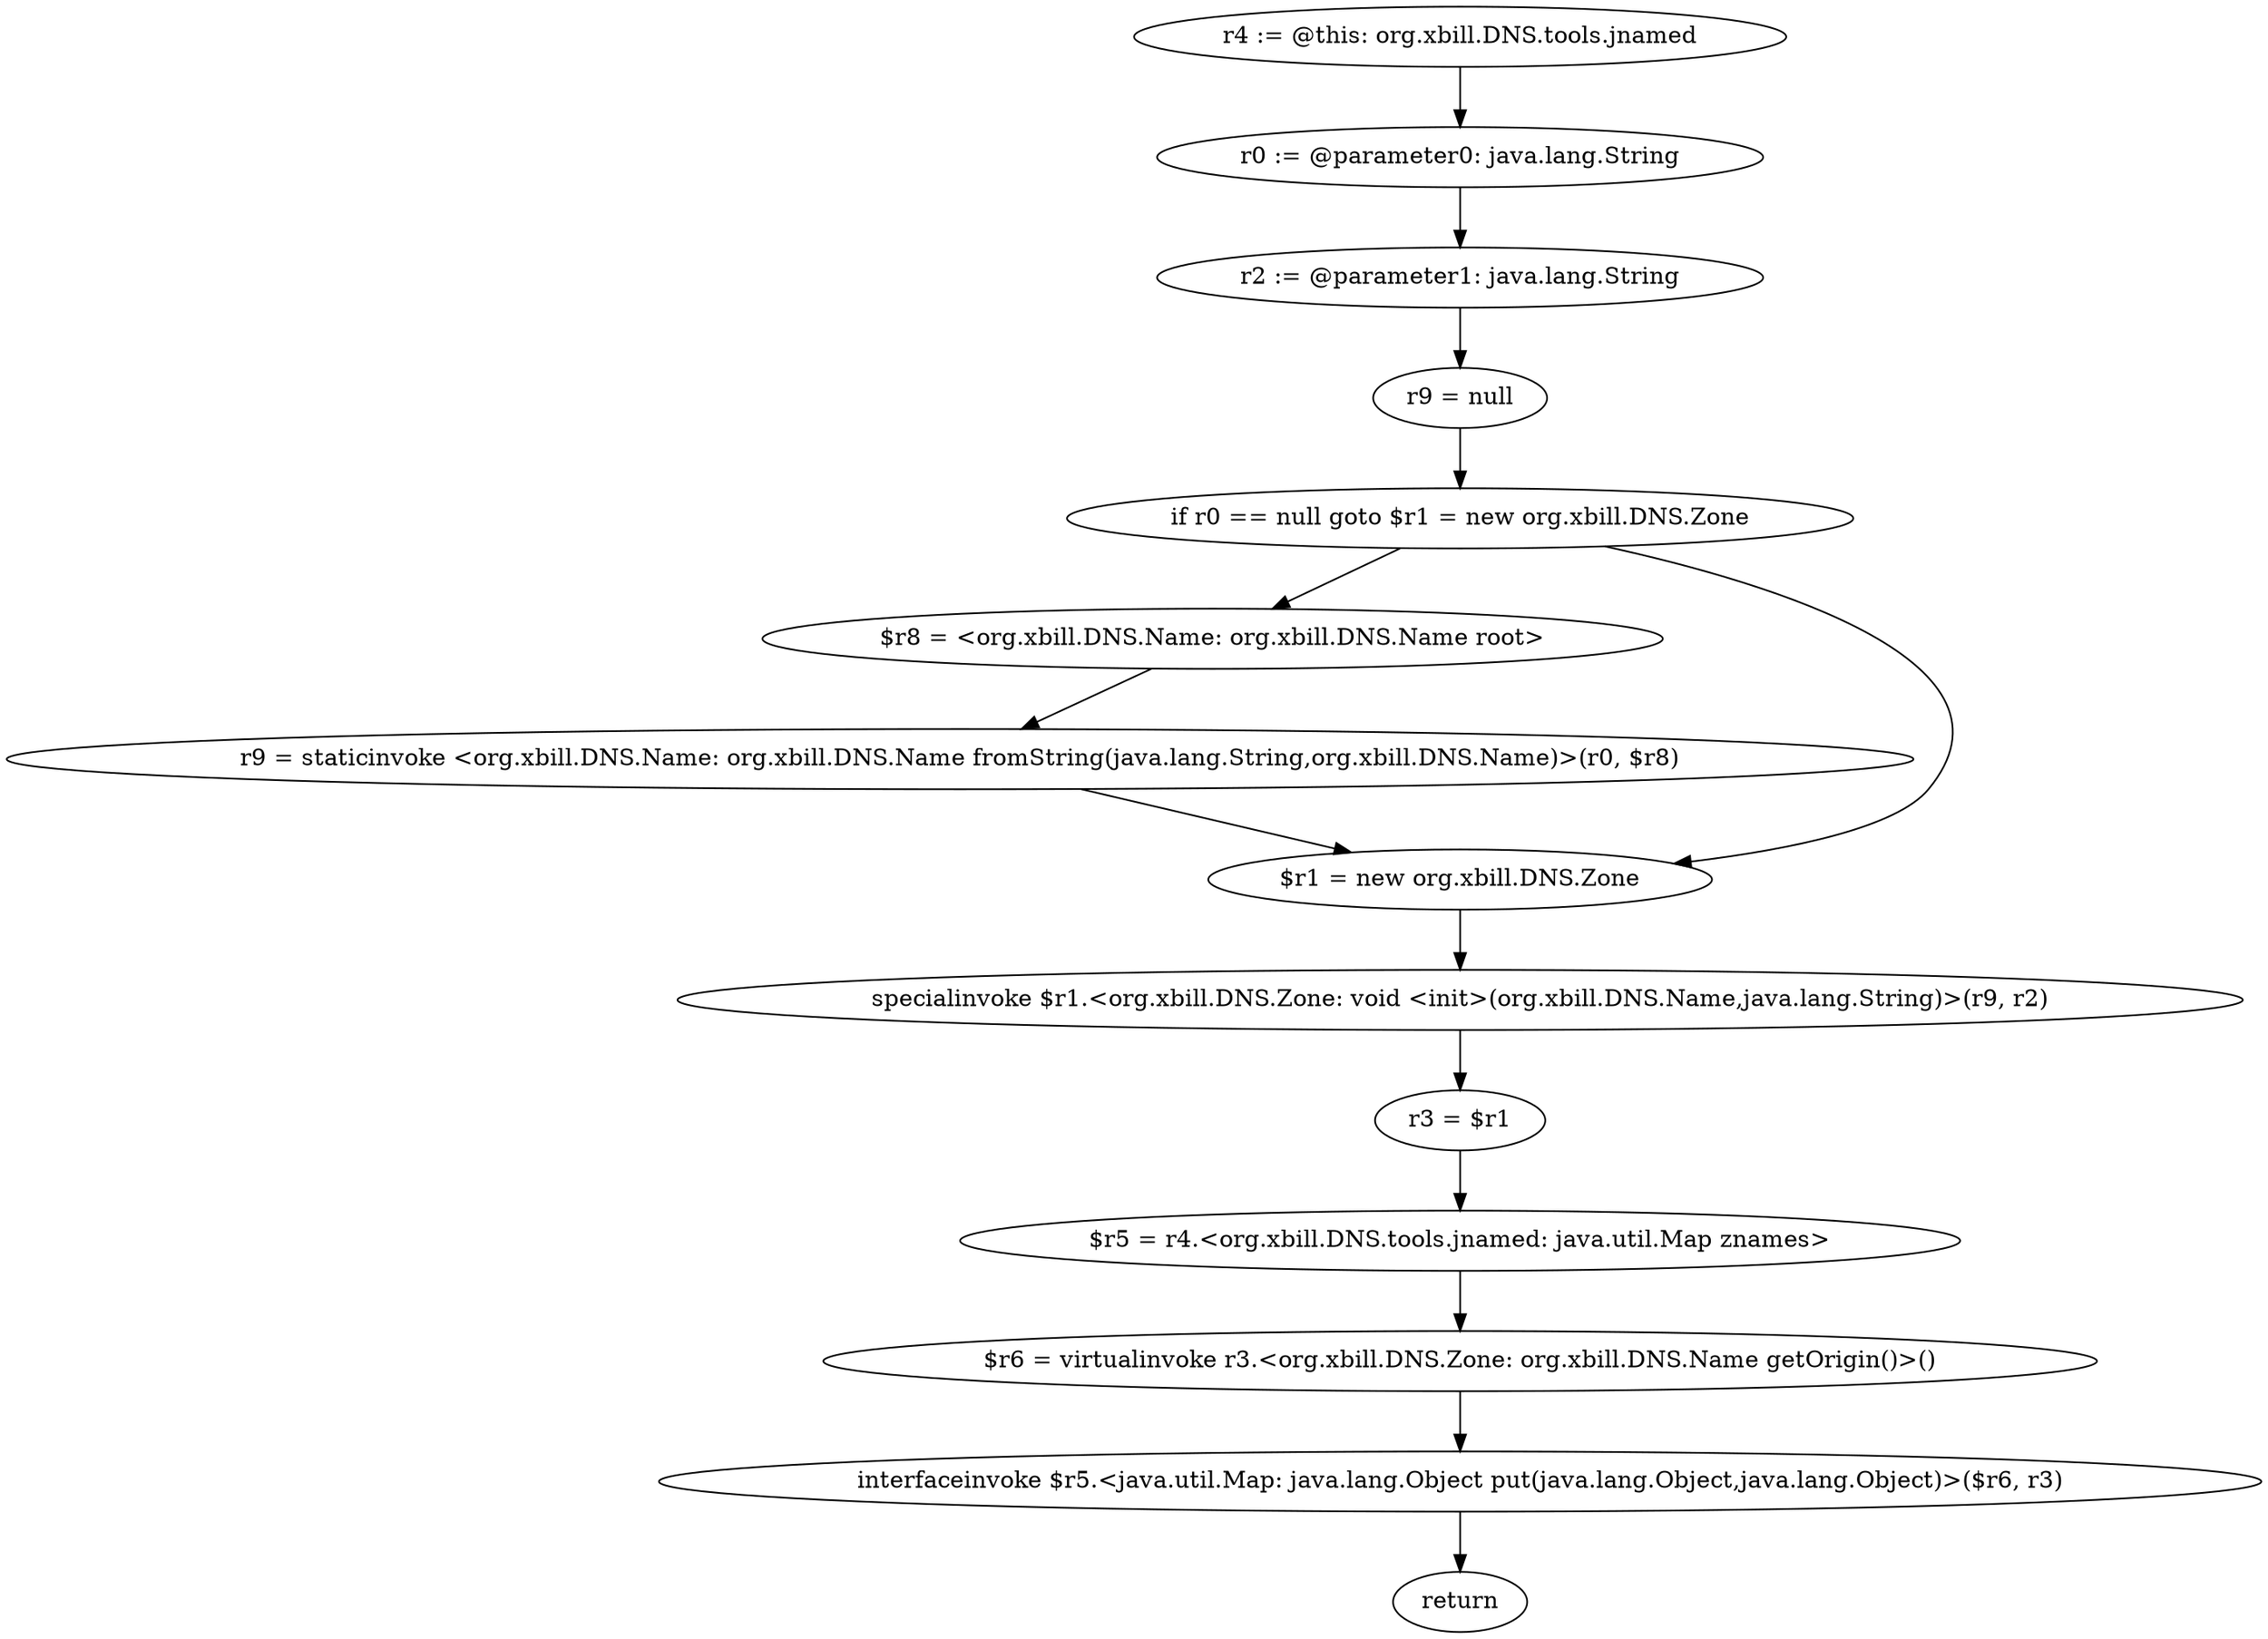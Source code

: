 digraph "unitGraph" {
    "r4 := @this: org.xbill.DNS.tools.jnamed"
    "r0 := @parameter0: java.lang.String"
    "r2 := @parameter1: java.lang.String"
    "r9 = null"
    "if r0 == null goto $r1 = new org.xbill.DNS.Zone"
    "$r8 = <org.xbill.DNS.Name: org.xbill.DNS.Name root>"
    "r9 = staticinvoke <org.xbill.DNS.Name: org.xbill.DNS.Name fromString(java.lang.String,org.xbill.DNS.Name)>(r0, $r8)"
    "$r1 = new org.xbill.DNS.Zone"
    "specialinvoke $r1.<org.xbill.DNS.Zone: void <init>(org.xbill.DNS.Name,java.lang.String)>(r9, r2)"
    "r3 = $r1"
    "$r5 = r4.<org.xbill.DNS.tools.jnamed: java.util.Map znames>"
    "$r6 = virtualinvoke r3.<org.xbill.DNS.Zone: org.xbill.DNS.Name getOrigin()>()"
    "interfaceinvoke $r5.<java.util.Map: java.lang.Object put(java.lang.Object,java.lang.Object)>($r6, r3)"
    "return"
    "r4 := @this: org.xbill.DNS.tools.jnamed"->"r0 := @parameter0: java.lang.String";
    "r0 := @parameter0: java.lang.String"->"r2 := @parameter1: java.lang.String";
    "r2 := @parameter1: java.lang.String"->"r9 = null";
    "r9 = null"->"if r0 == null goto $r1 = new org.xbill.DNS.Zone";
    "if r0 == null goto $r1 = new org.xbill.DNS.Zone"->"$r8 = <org.xbill.DNS.Name: org.xbill.DNS.Name root>";
    "if r0 == null goto $r1 = new org.xbill.DNS.Zone"->"$r1 = new org.xbill.DNS.Zone";
    "$r8 = <org.xbill.DNS.Name: org.xbill.DNS.Name root>"->"r9 = staticinvoke <org.xbill.DNS.Name: org.xbill.DNS.Name fromString(java.lang.String,org.xbill.DNS.Name)>(r0, $r8)";
    "r9 = staticinvoke <org.xbill.DNS.Name: org.xbill.DNS.Name fromString(java.lang.String,org.xbill.DNS.Name)>(r0, $r8)"->"$r1 = new org.xbill.DNS.Zone";
    "$r1 = new org.xbill.DNS.Zone"->"specialinvoke $r1.<org.xbill.DNS.Zone: void <init>(org.xbill.DNS.Name,java.lang.String)>(r9, r2)";
    "specialinvoke $r1.<org.xbill.DNS.Zone: void <init>(org.xbill.DNS.Name,java.lang.String)>(r9, r2)"->"r3 = $r1";
    "r3 = $r1"->"$r5 = r4.<org.xbill.DNS.tools.jnamed: java.util.Map znames>";
    "$r5 = r4.<org.xbill.DNS.tools.jnamed: java.util.Map znames>"->"$r6 = virtualinvoke r3.<org.xbill.DNS.Zone: org.xbill.DNS.Name getOrigin()>()";
    "$r6 = virtualinvoke r3.<org.xbill.DNS.Zone: org.xbill.DNS.Name getOrigin()>()"->"interfaceinvoke $r5.<java.util.Map: java.lang.Object put(java.lang.Object,java.lang.Object)>($r6, r3)";
    "interfaceinvoke $r5.<java.util.Map: java.lang.Object put(java.lang.Object,java.lang.Object)>($r6, r3)"->"return";
}
